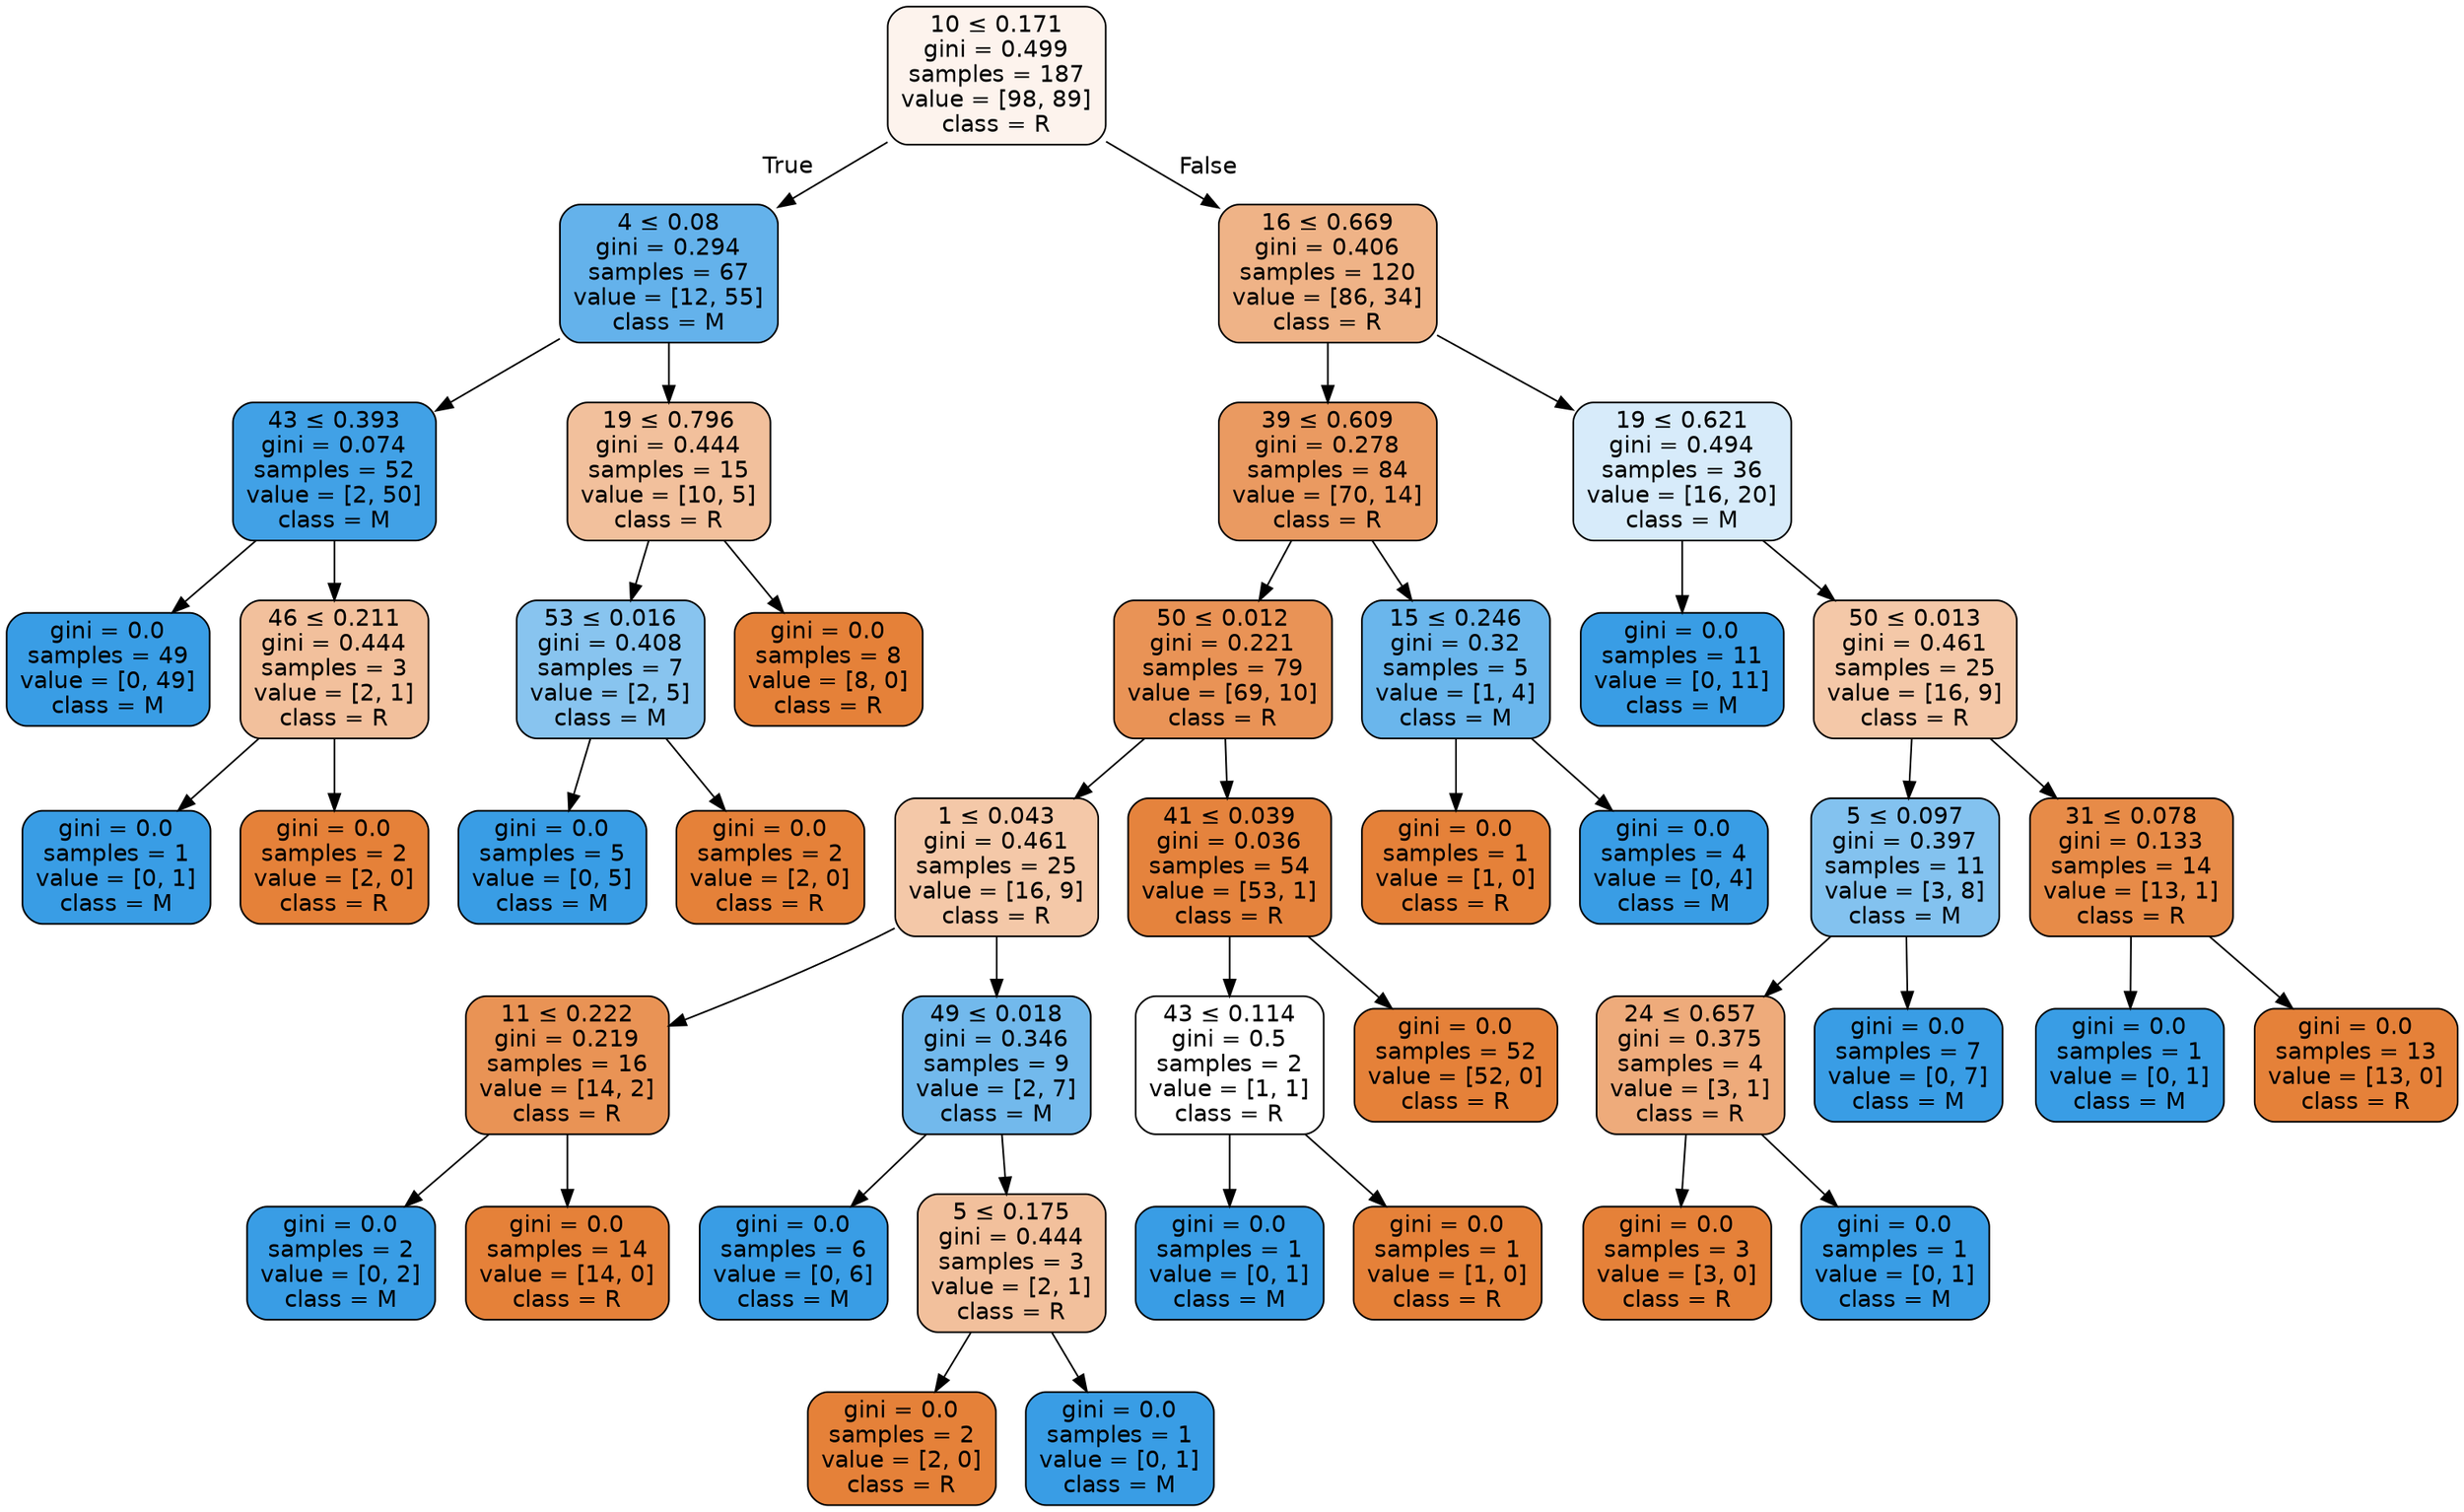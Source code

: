 digraph Tree {
node [shape=box, style="filled, rounded", color="black", fontname=helvetica] ;
edge [fontname=helvetica] ;
0 [label=<10 &le; 0.171<br/>gini = 0.499<br/>samples = 187<br/>value = [98, 89]<br/>class = R>, fillcolor="#fdf3ed"] ;
1 [label=<4 &le; 0.08<br/>gini = 0.294<br/>samples = 67<br/>value = [12, 55]<br/>class = M>, fillcolor="#64b2eb"] ;
0 -> 1 [labeldistance=2.5, labelangle=45, headlabel="True"] ;
2 [label=<43 &le; 0.393<br/>gini = 0.074<br/>samples = 52<br/>value = [2, 50]<br/>class = M>, fillcolor="#41a1e6"] ;
1 -> 2 ;
3 [label=<gini = 0.0<br/>samples = 49<br/>value = [0, 49]<br/>class = M>, fillcolor="#399de5"] ;
2 -> 3 ;
4 [label=<46 &le; 0.211<br/>gini = 0.444<br/>samples = 3<br/>value = [2, 1]<br/>class = R>, fillcolor="#f2c09c"] ;
2 -> 4 ;
5 [label=<gini = 0.0<br/>samples = 1<br/>value = [0, 1]<br/>class = M>, fillcolor="#399de5"] ;
4 -> 5 ;
6 [label=<gini = 0.0<br/>samples = 2<br/>value = [2, 0]<br/>class = R>, fillcolor="#e58139"] ;
4 -> 6 ;
7 [label=<19 &le; 0.796<br/>gini = 0.444<br/>samples = 15<br/>value = [10, 5]<br/>class = R>, fillcolor="#f2c09c"] ;
1 -> 7 ;
8 [label=<53 &le; 0.016<br/>gini = 0.408<br/>samples = 7<br/>value = [2, 5]<br/>class = M>, fillcolor="#88c4ef"] ;
7 -> 8 ;
9 [label=<gini = 0.0<br/>samples = 5<br/>value = [0, 5]<br/>class = M>, fillcolor="#399de5"] ;
8 -> 9 ;
10 [label=<gini = 0.0<br/>samples = 2<br/>value = [2, 0]<br/>class = R>, fillcolor="#e58139"] ;
8 -> 10 ;
11 [label=<gini = 0.0<br/>samples = 8<br/>value = [8, 0]<br/>class = R>, fillcolor="#e58139"] ;
7 -> 11 ;
12 [label=<16 &le; 0.669<br/>gini = 0.406<br/>samples = 120<br/>value = [86, 34]<br/>class = R>, fillcolor="#efb387"] ;
0 -> 12 [labeldistance=2.5, labelangle=-45, headlabel="False"] ;
13 [label=<39 &le; 0.609<br/>gini = 0.278<br/>samples = 84<br/>value = [70, 14]<br/>class = R>, fillcolor="#ea9a61"] ;
12 -> 13 ;
14 [label=<50 &le; 0.012<br/>gini = 0.221<br/>samples = 79<br/>value = [69, 10]<br/>class = R>, fillcolor="#e99356"] ;
13 -> 14 ;
15 [label=<1 &le; 0.043<br/>gini = 0.461<br/>samples = 25<br/>value = [16, 9]<br/>class = R>, fillcolor="#f4c8a8"] ;
14 -> 15 ;
16 [label=<11 &le; 0.222<br/>gini = 0.219<br/>samples = 16<br/>value = [14, 2]<br/>class = R>, fillcolor="#e99355"] ;
15 -> 16 ;
17 [label=<gini = 0.0<br/>samples = 2<br/>value = [0, 2]<br/>class = M>, fillcolor="#399de5"] ;
16 -> 17 ;
18 [label=<gini = 0.0<br/>samples = 14<br/>value = [14, 0]<br/>class = R>, fillcolor="#e58139"] ;
16 -> 18 ;
19 [label=<49 &le; 0.018<br/>gini = 0.346<br/>samples = 9<br/>value = [2, 7]<br/>class = M>, fillcolor="#72b9ec"] ;
15 -> 19 ;
20 [label=<gini = 0.0<br/>samples = 6<br/>value = [0, 6]<br/>class = M>, fillcolor="#399de5"] ;
19 -> 20 ;
21 [label=<5 &le; 0.175<br/>gini = 0.444<br/>samples = 3<br/>value = [2, 1]<br/>class = R>, fillcolor="#f2c09c"] ;
19 -> 21 ;
22 [label=<gini = 0.0<br/>samples = 2<br/>value = [2, 0]<br/>class = R>, fillcolor="#e58139"] ;
21 -> 22 ;
23 [label=<gini = 0.0<br/>samples = 1<br/>value = [0, 1]<br/>class = M>, fillcolor="#399de5"] ;
21 -> 23 ;
24 [label=<41 &le; 0.039<br/>gini = 0.036<br/>samples = 54<br/>value = [53, 1]<br/>class = R>, fillcolor="#e5833d"] ;
14 -> 24 ;
25 [label=<43 &le; 0.114<br/>gini = 0.5<br/>samples = 2<br/>value = [1, 1]<br/>class = R>, fillcolor="#ffffff"] ;
24 -> 25 ;
26 [label=<gini = 0.0<br/>samples = 1<br/>value = [0, 1]<br/>class = M>, fillcolor="#399de5"] ;
25 -> 26 ;
27 [label=<gini = 0.0<br/>samples = 1<br/>value = [1, 0]<br/>class = R>, fillcolor="#e58139"] ;
25 -> 27 ;
28 [label=<gini = 0.0<br/>samples = 52<br/>value = [52, 0]<br/>class = R>, fillcolor="#e58139"] ;
24 -> 28 ;
29 [label=<15 &le; 0.246<br/>gini = 0.32<br/>samples = 5<br/>value = [1, 4]<br/>class = M>, fillcolor="#6ab6ec"] ;
13 -> 29 ;
30 [label=<gini = 0.0<br/>samples = 1<br/>value = [1, 0]<br/>class = R>, fillcolor="#e58139"] ;
29 -> 30 ;
31 [label=<gini = 0.0<br/>samples = 4<br/>value = [0, 4]<br/>class = M>, fillcolor="#399de5"] ;
29 -> 31 ;
32 [label=<19 &le; 0.621<br/>gini = 0.494<br/>samples = 36<br/>value = [16, 20]<br/>class = M>, fillcolor="#d7ebfa"] ;
12 -> 32 ;
33 [label=<gini = 0.0<br/>samples = 11<br/>value = [0, 11]<br/>class = M>, fillcolor="#399de5"] ;
32 -> 33 ;
34 [label=<50 &le; 0.013<br/>gini = 0.461<br/>samples = 25<br/>value = [16, 9]<br/>class = R>, fillcolor="#f4c8a8"] ;
32 -> 34 ;
35 [label=<5 &le; 0.097<br/>gini = 0.397<br/>samples = 11<br/>value = [3, 8]<br/>class = M>, fillcolor="#83c2ef"] ;
34 -> 35 ;
36 [label=<24 &le; 0.657<br/>gini = 0.375<br/>samples = 4<br/>value = [3, 1]<br/>class = R>, fillcolor="#eeab7b"] ;
35 -> 36 ;
37 [label=<gini = 0.0<br/>samples = 3<br/>value = [3, 0]<br/>class = R>, fillcolor="#e58139"] ;
36 -> 37 ;
38 [label=<gini = 0.0<br/>samples = 1<br/>value = [0, 1]<br/>class = M>, fillcolor="#399de5"] ;
36 -> 38 ;
39 [label=<gini = 0.0<br/>samples = 7<br/>value = [0, 7]<br/>class = M>, fillcolor="#399de5"] ;
35 -> 39 ;
40 [label=<31 &le; 0.078<br/>gini = 0.133<br/>samples = 14<br/>value = [13, 1]<br/>class = R>, fillcolor="#e78b48"] ;
34 -> 40 ;
41 [label=<gini = 0.0<br/>samples = 1<br/>value = [0, 1]<br/>class = M>, fillcolor="#399de5"] ;
40 -> 41 ;
42 [label=<gini = 0.0<br/>samples = 13<br/>value = [13, 0]<br/>class = R>, fillcolor="#e58139"] ;
40 -> 42 ;
}